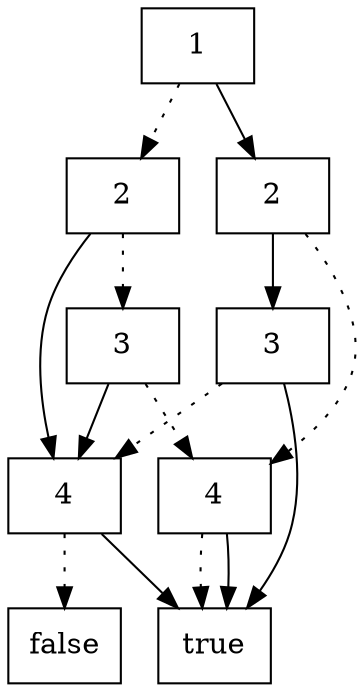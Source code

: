 digraph G {
0 [label="1" shape="cercle"];
1 [label="2" shape="cercle"];
2 [label="3" shape="cercle"];
3 [label="4" shape="cercle"];
4 [label="true" shape="cercle"];
3 -> 4 [style=dotted];
3 -> 4;
5 [label="4" shape="cercle"];
6 [label="false" shape="cercle"];
5 -> 6 [style=dotted];
5 -> 4;
2 -> 3 [style=dotted];
2 -> 5;
1 -> 2 [style=dotted];
1 -> 5;
7 [label="2" shape="cercle"];
8 [label="3" shape="cercle"];
8 -> 5 [style=dotted];
8 -> 4;
7 -> 3 [style=dotted];
7 -> 8;
0 -> 1 [style=dotted];
0 -> 7;
}
